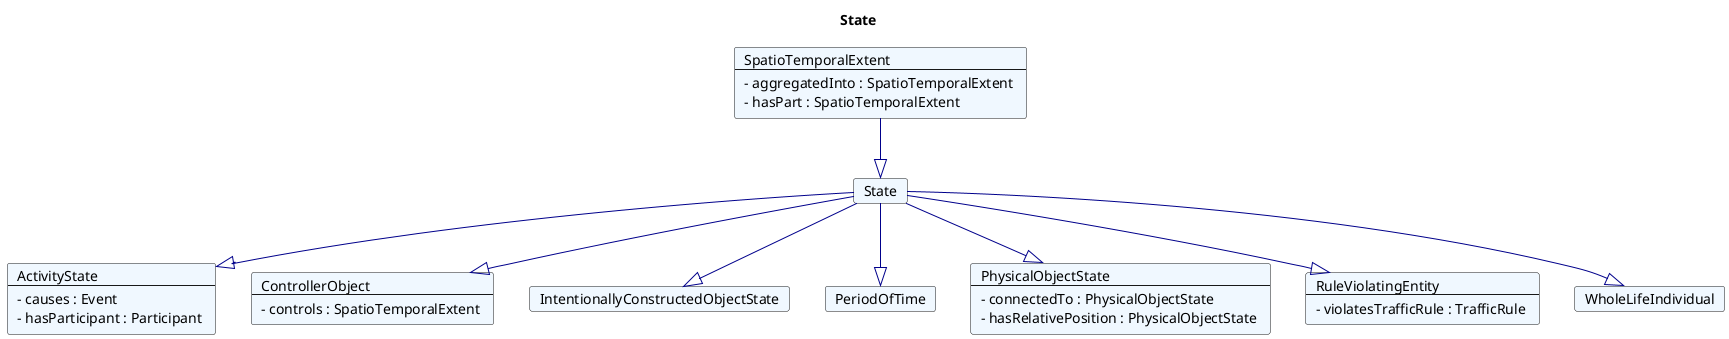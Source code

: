 @startuml
Title State 

Card State #F0F8FF [
State
]
Card SpatioTemporalExtent #F0F8FF [
SpatioTemporalExtent
----
- aggregatedInto : SpatioTemporalExtent 
- hasPart : SpatioTemporalExtent 
]
SpatioTemporalExtent --|> State  #00008B 
Card ActivityState #F0F8FF [
ActivityState
----
- causes : Event 
- hasParticipant : Participant 
]
State --|> ActivityState  #00008B 
Card ControllerObject #F0F8FF [
ControllerObject
----
- controls : SpatioTemporalExtent 
]
State --|> ControllerObject  #00008B 
Card IntentionallyConstructedObjectState #F0F8FF [
IntentionallyConstructedObjectState
]
State --|> IntentionallyConstructedObjectState  #00008B 
Card PeriodOfTime #F0F8FF [
PeriodOfTime
]
State --|> PeriodOfTime  #00008B 
Card PhysicalObjectState #F0F8FF [
PhysicalObjectState
----
- connectedTo : PhysicalObjectState 
- hasRelativePosition : PhysicalObjectState 
]
State --|> PhysicalObjectState  #00008B 
Card RuleViolatingEntity #F0F8FF [
RuleViolatingEntity
----
- violatesTrafficRule : TrafficRule 
]
State --|> RuleViolatingEntity  #00008B 
Card WholeLifeIndividual #F0F8FF [
WholeLifeIndividual
]
State --|> WholeLifeIndividual  #00008B 
@enduml